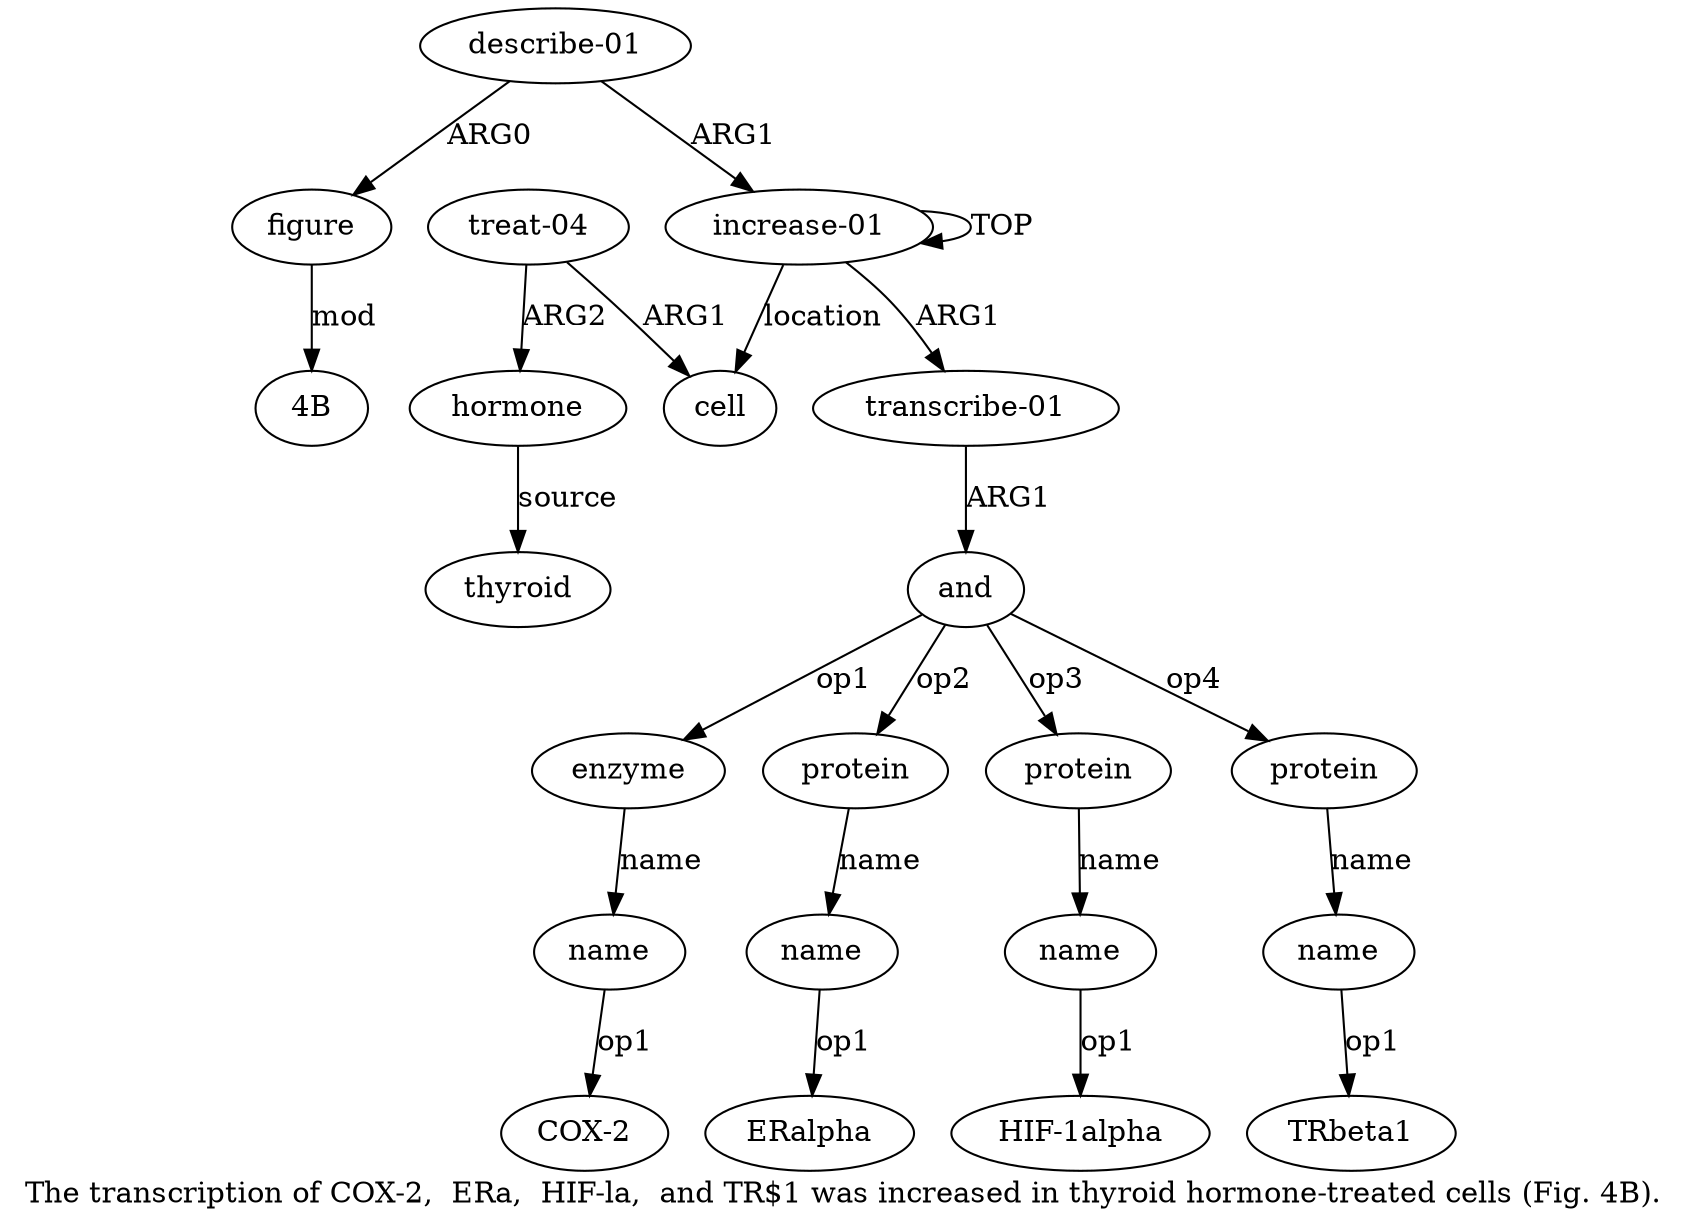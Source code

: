 digraph  {
	graph [label="The transcription of COX-2,  ERa,  HIF-la,  and TR$1 was increased in thyroid hormone-treated cells (Fig. 4B)."];
	node [label="\N"];
	"a10 TRbeta1"	 [color=black,
		gold_ind=-1,
		gold_label=TRbeta1,
		label=TRbeta1,
		test_ind=-1,
		test_label=TRbeta1];
	"a6 ERalpha"	 [color=black,
		gold_ind=-1,
		gold_label=ERalpha,
		label=ERalpha,
		test_ind=-1,
		test_label=ERalpha];
	"a4 COX-2"	 [color=black,
		gold_ind=-1,
		gold_label="COX-2",
		label="COX-2",
		test_ind=-1,
		test_label="COX-2"];
	"a8 HIF-1alpha"	 [color=black,
		gold_ind=-1,
		gold_label="HIF-1alpha",
		label="HIF-1alpha",
		test_ind=-1,
		test_label="HIF-1alpha"];
	a15	 [color=black,
		gold_ind=15,
		gold_label="describe-01",
		label="describe-01",
		test_ind=15,
		test_label="describe-01"];
	a16	 [color=black,
		gold_ind=16,
		gold_label=figure,
		label=figure,
		test_ind=16,
		test_label=figure];
	a15 -> a16 [key=0,
	color=black,
	gold_label=ARG0,
	label=ARG0,
	test_label=ARG0];
a0 [color=black,
	gold_ind=0,
	gold_label="increase-01",
	label="increase-01",
	test_ind=0,
	test_label="increase-01"];
a15 -> a0 [key=0,
color=black,
gold_label=ARG1,
label=ARG1,
test_label=ARG1];
a14 [color=black,
gold_ind=14,
gold_label=thyroid,
label=thyroid,
test_ind=14,
test_label=thyroid];
"a16 4B" [color=black,
gold_ind=-1,
gold_label="4B",
label="4B",
test_ind=-1,
test_label="4B"];
a16 -> "a16 4B" [key=0,
color=black,
gold_label=mod,
label=mod,
test_label=mod];
a11 [color=black,
gold_ind=11,
gold_label=cell,
label=cell,
test_ind=11,
test_label=cell];
a10 [color=black,
gold_ind=10,
gold_label=name,
label=name,
test_ind=10,
test_label=name];
a10 -> "a10 TRbeta1" [key=0,
color=black,
gold_label=op1,
label=op1,
test_label=op1];
a13 [color=black,
gold_ind=13,
gold_label=hormone,
label=hormone,
test_ind=13,
test_label=hormone];
a13 -> a14 [key=0,
color=black,
gold_label=source,
label=source,
test_label=source];
a12 [color=black,
gold_ind=12,
gold_label="treat-04",
label="treat-04",
test_ind=12,
test_label="treat-04"];
a12 -> a11 [key=0,
color=black,
gold_label=ARG1,
label=ARG1,
test_label=ARG1];
a12 -> a13 [key=0,
color=black,
gold_label=ARG2,
label=ARG2,
test_label=ARG2];
a1 [color=black,
gold_ind=1,
gold_label="transcribe-01",
label="transcribe-01",
test_ind=1,
test_label="transcribe-01"];
a2 [color=black,
gold_ind=2,
gold_label=and,
label=and,
test_ind=2,
test_label=and];
a1 -> a2 [key=0,
color=black,
gold_label=ARG1,
label=ARG1,
test_label=ARG1];
a0 -> a11 [key=0,
color=black,
gold_label=location,
label=location,
test_label=location];
a0 -> a1 [key=0,
color=black,
gold_label=ARG1,
label=ARG1,
test_label=ARG1];
a0 -> a0 [key=0,
color=black,
gold_label=TOP,
label=TOP,
test_label=TOP];
a3 [color=black,
gold_ind=3,
gold_label=enzyme,
label=enzyme,
test_ind=3,
test_label=enzyme];
a4 [color=black,
gold_ind=4,
gold_label=name,
label=name,
test_ind=4,
test_label=name];
a3 -> a4 [key=0,
color=black,
gold_label=name,
label=name,
test_label=name];
a2 -> a3 [key=0,
color=black,
gold_label=op1,
label=op1,
test_label=op1];
a5 [color=black,
gold_ind=5,
gold_label=protein,
label=protein,
test_ind=5,
test_label=protein];
a2 -> a5 [key=0,
color=black,
gold_label=op2,
label=op2,
test_label=op2];
a7 [color=black,
gold_ind=7,
gold_label=protein,
label=protein,
test_ind=7,
test_label=protein];
a2 -> a7 [key=0,
color=black,
gold_label=op3,
label=op3,
test_label=op3];
a9 [color=black,
gold_ind=9,
gold_label=protein,
label=protein,
test_ind=9,
test_label=protein];
a2 -> a9 [key=0,
color=black,
gold_label=op4,
label=op4,
test_label=op4];
a6 [color=black,
gold_ind=6,
gold_label=name,
label=name,
test_ind=6,
test_label=name];
a5 -> a6 [key=0,
color=black,
gold_label=name,
label=name,
test_label=name];
a4 -> "a4 COX-2" [key=0,
color=black,
gold_label=op1,
label=op1,
test_label=op1];
a8 [color=black,
gold_ind=8,
gold_label=name,
label=name,
test_ind=8,
test_label=name];
a7 -> a8 [key=0,
color=black,
gold_label=name,
label=name,
test_label=name];
a6 -> "a6 ERalpha" [key=0,
color=black,
gold_label=op1,
label=op1,
test_label=op1];
a9 -> a10 [key=0,
color=black,
gold_label=name,
label=name,
test_label=name];
a8 -> "a8 HIF-1alpha" [key=0,
color=black,
gold_label=op1,
label=op1,
test_label=op1];
}
